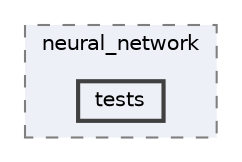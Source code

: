 digraph "/home/jam/Research/IRES-2025/dev/src/llm-scripts/testing/hypothesis-testing/hyp-env/lib/python3.12/site-packages/sklearn/neural_network/tests"
{
 // LATEX_PDF_SIZE
  bgcolor="transparent";
  edge [fontname=Helvetica,fontsize=10,labelfontname=Helvetica,labelfontsize=10];
  node [fontname=Helvetica,fontsize=10,shape=box,height=0.2,width=0.4];
  compound=true
  subgraph clusterdir_86f16965b563241dacc4d3d18028b86f {
    graph [ bgcolor="#edf0f7", pencolor="grey50", label="neural_network", fontname=Helvetica,fontsize=10 style="filled,dashed", URL="dir_86f16965b563241dacc4d3d18028b86f.html",tooltip=""]
  dir_7be85fe04dc78a0198399d14602e6263 [label="tests", fillcolor="#edf0f7", color="grey25", style="filled,bold", URL="dir_7be85fe04dc78a0198399d14602e6263.html",tooltip=""];
  }
}
